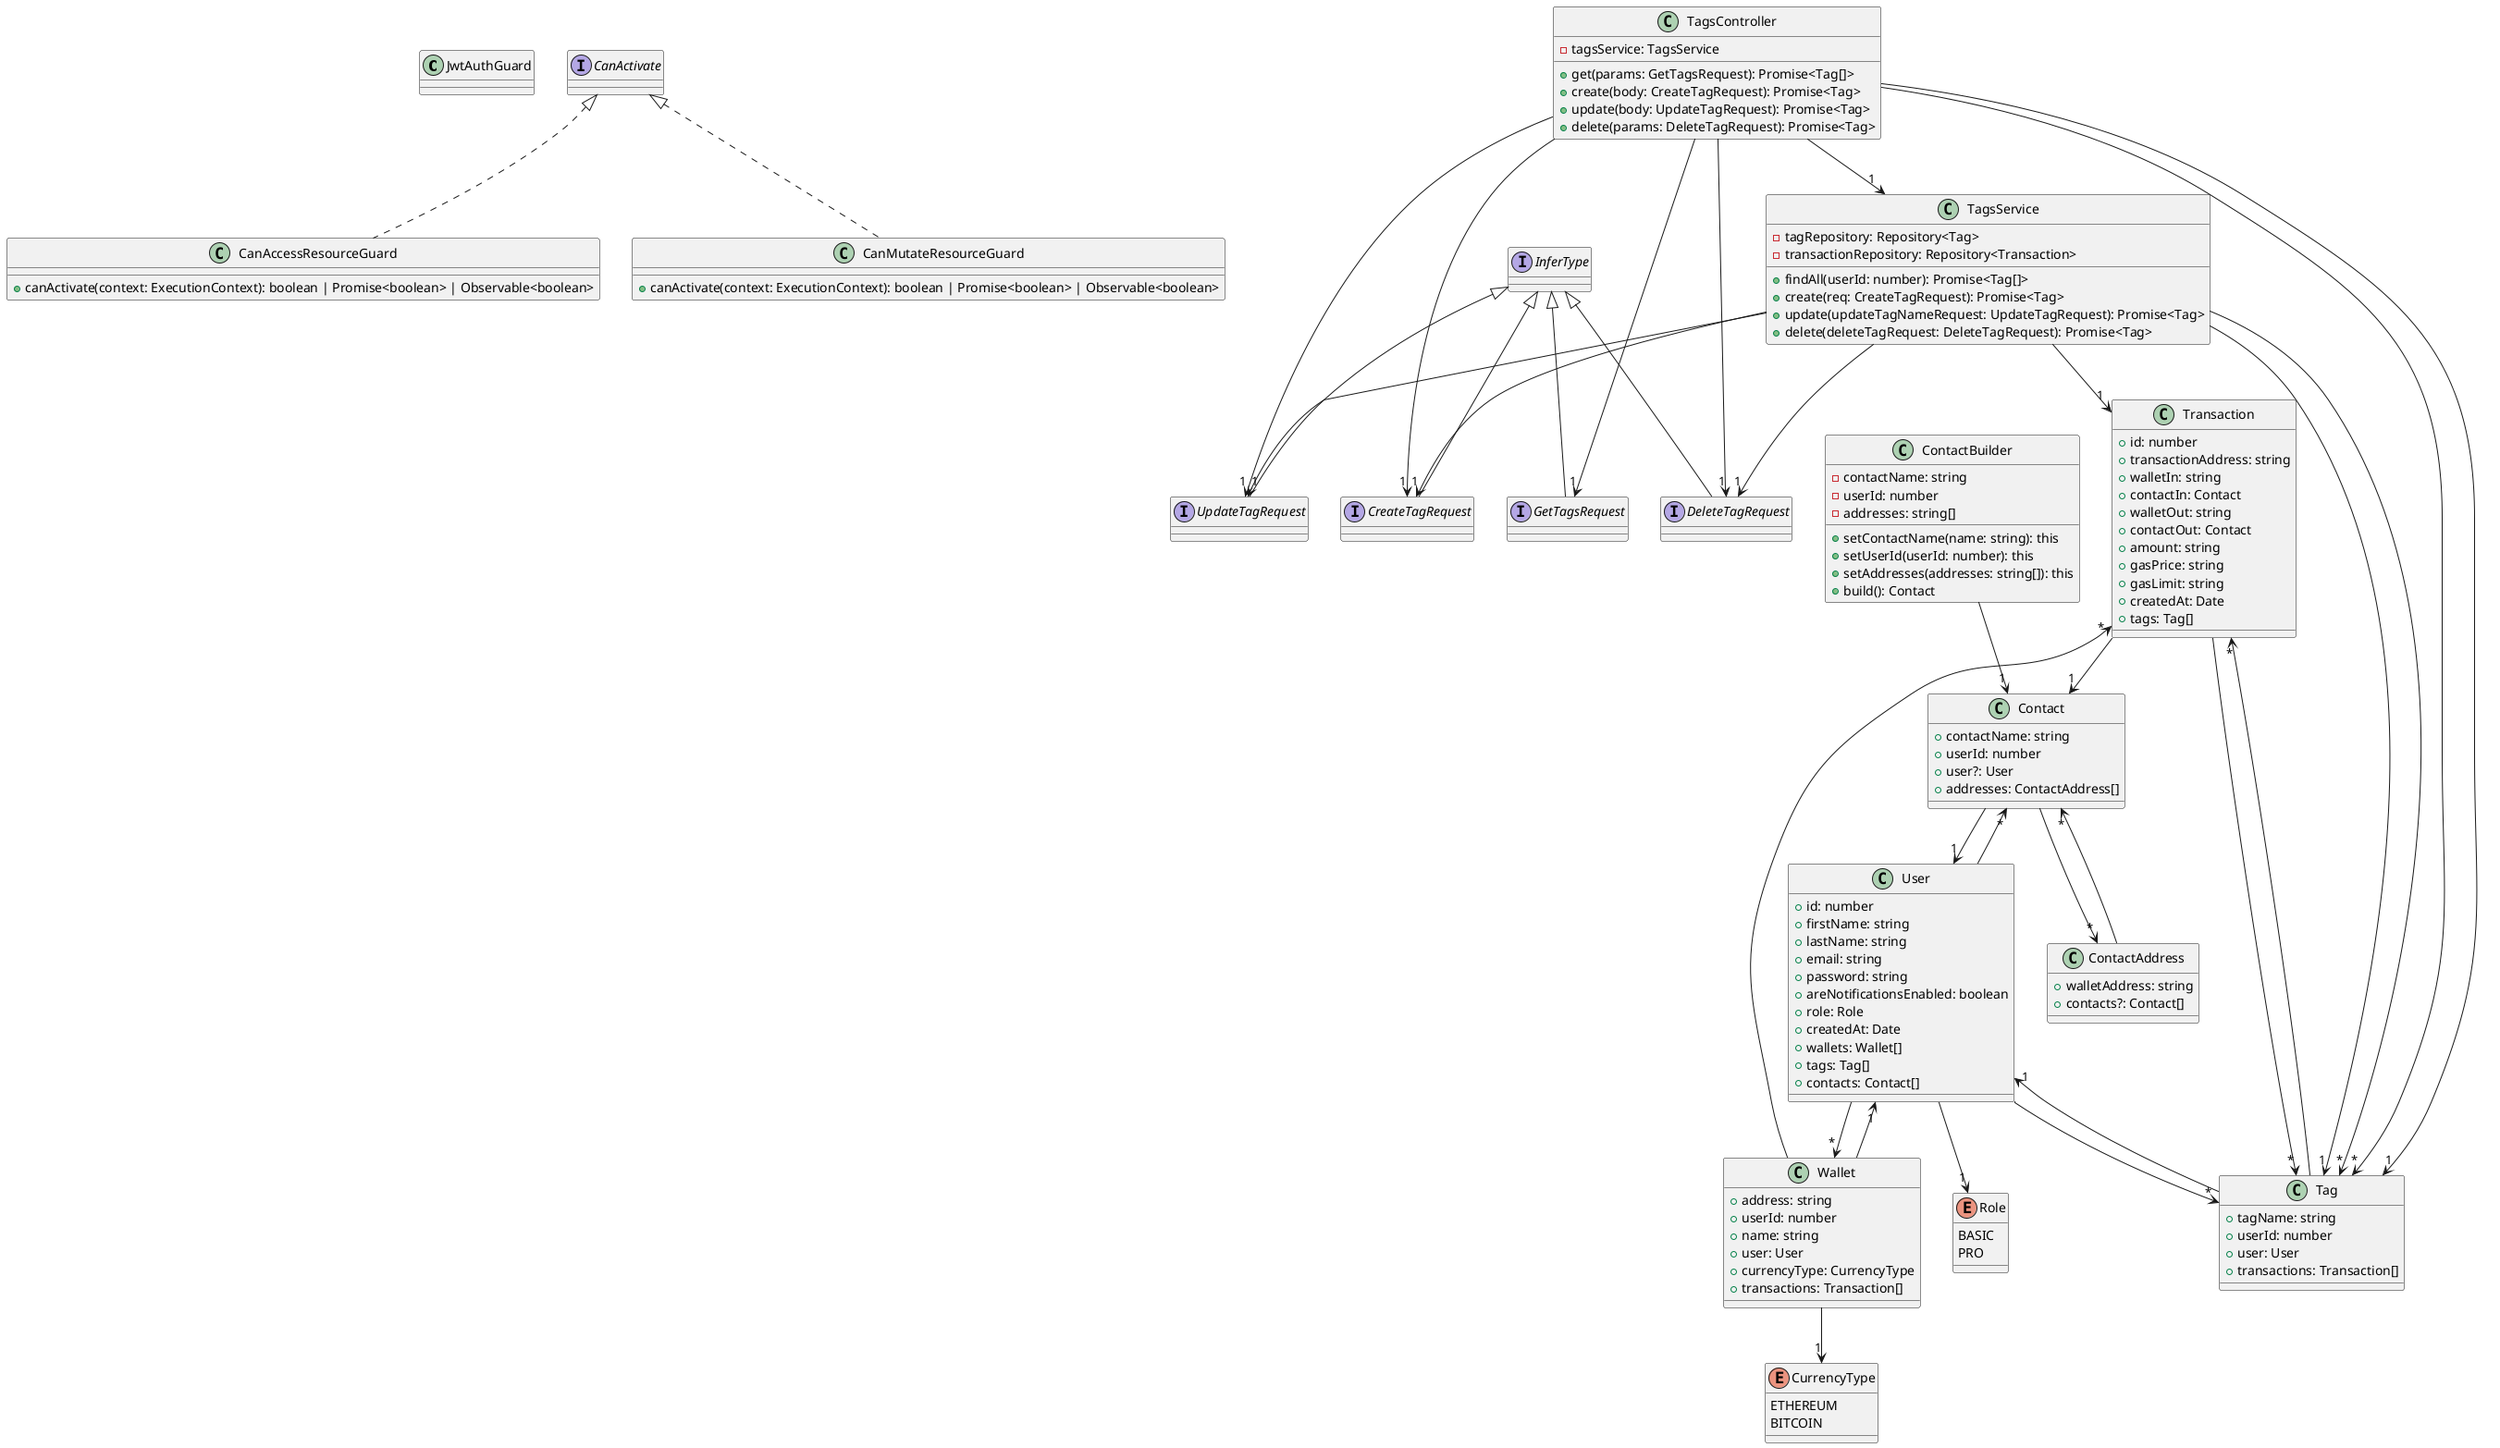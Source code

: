 @startuml
class JwtAuthGuard
class CanAccessResourceGuard implements CanActivate {
    +canActivate(context: ExecutionContext): boolean | Promise<boolean> | Observable<boolean>
}
interface GetTagsRequest extends InferType
interface CreateTagRequest extends InferType
interface UpdateTagRequest extends InferType
interface DeleteTagRequest extends InferType
enum CurrencyType {
    ETHEREUM
    BITCOIN
}
class Wallet {
    +address: string
    +userId: number
    +name: string
    +user: User
    +currencyType: CurrencyType
    +transactions: Transaction[]
}
enum Role {
    BASIC
    PRO
}
class User {
    +id: number
    +firstName: string
    +lastName: string
    +email: string
    +password: string
    +areNotificationsEnabled: boolean
    +role: Role
    +createdAt: Date
    +wallets: Wallet[]
    +tags: Tag[]
    +contacts: Contact[]
}
class ContactAddress {
    +walletAddress: string
    +contacts?: Contact[]
}
class Contact {
    +contactName: string
    +userId: number
    +user?: User
    +addresses: ContactAddress[]
}
class ContactBuilder {
    -contactName: string
    -userId: number
    -addresses: string[]
    +setContactName(name: string): this
    +setUserId(userId: number): this
    +setAddresses(addresses: string[]): this
    +build(): Contact
}
class Transaction {
    +id: number
    +transactionAddress: string
    +walletIn: string
    +contactIn: Contact
    +walletOut: string
    +contactOut: Contact
    +amount: string
    +gasPrice: string
    +gasLimit: string
    +createdAt: Date
    +tags: Tag[]
}
class Tag {
    +tagName: string
    +userId: number
    +user: User
    +transactions: Transaction[]
}
class TagsService {
    -tagRepository: Repository<Tag>
    -transactionRepository: Repository<Transaction>
    +findAll(userId: number): Promise<Tag[]>
    +create(req: CreateTagRequest): Promise<Tag>
    +update(updateTagNameRequest: UpdateTagRequest): Promise<Tag>
    +delete(deleteTagRequest: DeleteTagRequest): Promise<Tag>
}
class CanMutateResourceGuard implements CanActivate {
    +canActivate(context: ExecutionContext): boolean | Promise<boolean> | Observable<boolean>
}
class TagsController {
    -tagsService: TagsService
    +get(params: GetTagsRequest): Promise<Tag[]>
    +create(body: CreateTagRequest): Promise<Tag>
    +update(body: UpdateTagRequest): Promise<Tag>
    +delete(params: DeleteTagRequest): Promise<Tag>
}
Wallet --> "1" User
Wallet --> "1" CurrencyType
Wallet --> "*" Transaction
User --> "1" Role
User --> "*" Wallet
User --> "*" Tag
User --> "*" Contact
ContactAddress --> "*" Contact
Contact --> "1" User
Contact --> "*" ContactAddress
ContactBuilder --> "1" Contact
Transaction --> "1" Contact
Transaction --> "*" Tag
Tag --> "1" User
Tag --> "*" Transaction
TagsService --> "1" Tag
TagsService --> "1" Transaction
TagsService --> "*" Tag
TagsService --> "1" CreateTagRequest
TagsService --> "1" UpdateTagRequest
TagsService --> "1" DeleteTagRequest
TagsController --> "1" TagsService
TagsController --> "1" GetTagsRequest
TagsController --> "*" Tag
TagsController --> "1" CreateTagRequest
TagsController --> "1" Tag
TagsController --> "1" UpdateTagRequest
TagsController --> "1" DeleteTagRequest
@enduml
